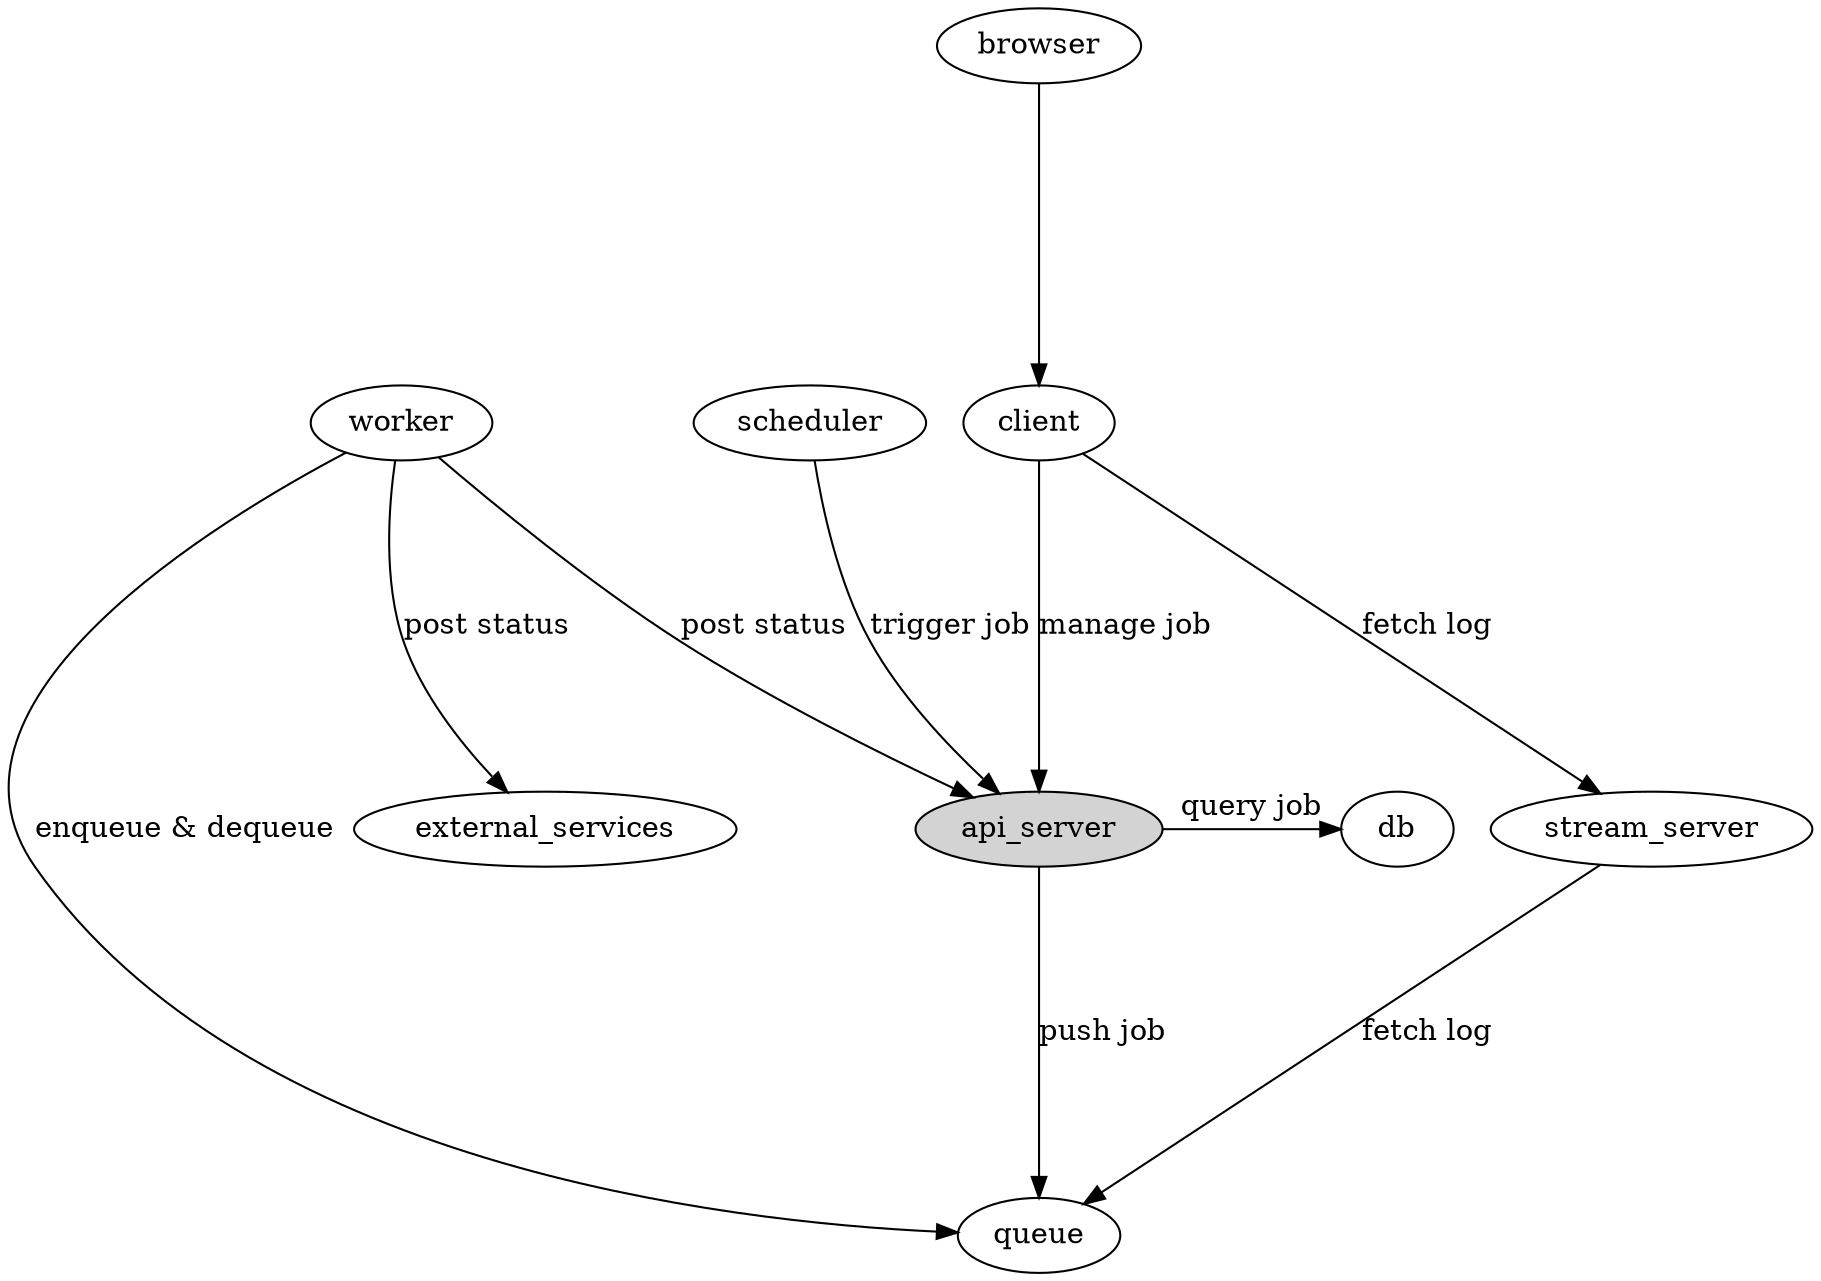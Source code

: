 digraph {
  graph [ ranksep=2.0; ]

  worker -> queue [label="enqueue & dequeue"];
  worker -> api_server [label="post status"];
  worker -> external_services [label="post status"];

  api_server [style="filled"];
  api_server -> queue [label="push job"; weight=10];
  api_server -> db [label="query job"];

  scheduler -> api_server [label="trigger job"];

  client -> api_server [label="manage job"; weight=10];
  client -> stream_server [label="fetch log"];

  stream_server -> queue [label="fetch log"];

  browser -> client;

  { rank = same; api_server; db }
}
